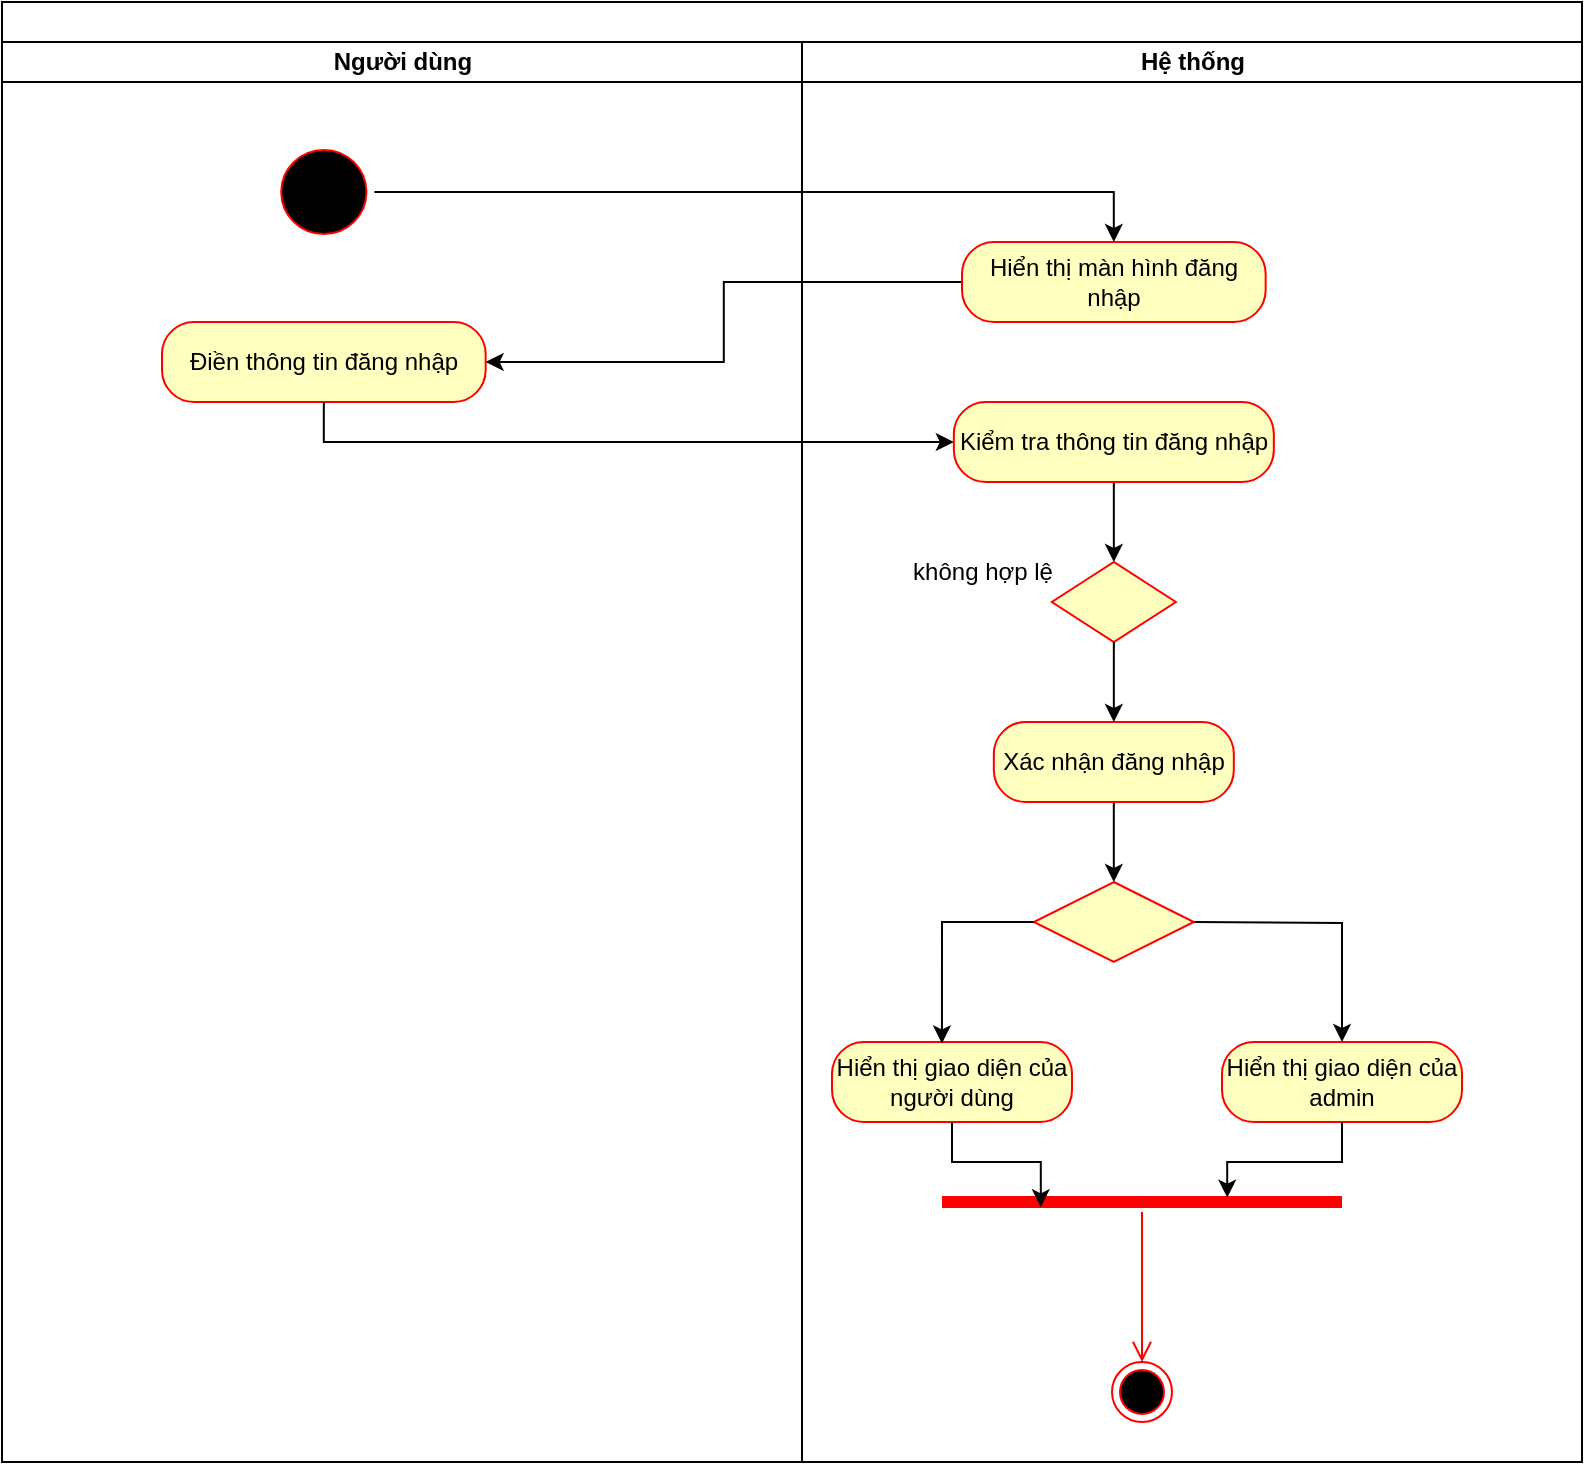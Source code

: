 <mxfile version="23.1.6" type="github">
  <diagram name="Page-1" id="e7e014a7-5840-1c2e-5031-d8a46d1fe8dd">
    <mxGraphModel dx="1145" dy="629" grid="1" gridSize="10" guides="1" tooltips="1" connect="1" arrows="1" fold="1" page="1" pageScale="1" pageWidth="1169" pageHeight="826" background="none" math="0" shadow="0">
      <root>
        <mxCell id="0" />
        <mxCell id="1" parent="0" />
        <mxCell id="3pHODhPSXyVhm8R5EIDx-41" value="" style="swimlane;childLayout=stackLayout;resizeParent=1;resizeParentMax=0;startSize=20;html=1;" vertex="1" parent="1">
          <mxGeometry x="200" y="40" width="790" height="730" as="geometry">
            <mxRectangle x="200" y="40" width="50" height="40" as="alternateBounds" />
          </mxGeometry>
        </mxCell>
        <mxCell id="3pHODhPSXyVhm8R5EIDx-42" value="Người dùng" style="swimlane;startSize=20;html=1;" vertex="1" parent="3pHODhPSXyVhm8R5EIDx-41">
          <mxGeometry y="20" width="400" height="710" as="geometry">
            <mxRectangle y="20" width="40" height="460" as="alternateBounds" />
          </mxGeometry>
        </mxCell>
        <mxCell id="3pHODhPSXyVhm8R5EIDx-43" value="" style="ellipse;shape=startState;fillColor=#000000;strokeColor=#ff0000;" vertex="1" parent="3pHODhPSXyVhm8R5EIDx-42">
          <mxGeometry x="135.611" y="50" width="50.612" height="50.0" as="geometry" />
        </mxCell>
        <mxCell id="3pHODhPSXyVhm8R5EIDx-44" value="Điền thông tin đăng nhập" style="rounded=1;whiteSpace=wrap;html=1;arcSize=40;fontColor=#000000;fillColor=#ffffc0;strokeColor=#ff0000;" vertex="1" parent="3pHODhPSXyVhm8R5EIDx-42">
          <mxGeometry x="80" y="140" width="161.83" height="40" as="geometry" />
        </mxCell>
        <mxCell id="3pHODhPSXyVhm8R5EIDx-59" value="" style="edgeStyle=orthogonalEdgeStyle;rounded=0;orthogonalLoop=1;jettySize=auto;html=1;" edge="1" parent="3pHODhPSXyVhm8R5EIDx-41" source="3pHODhPSXyVhm8R5EIDx-52" target="3pHODhPSXyVhm8R5EIDx-44">
          <mxGeometry relative="1" as="geometry" />
        </mxCell>
        <mxCell id="3pHODhPSXyVhm8R5EIDx-60" style="edgeStyle=orthogonalEdgeStyle;rounded=0;orthogonalLoop=1;jettySize=auto;html=1;exitX=1;exitY=0.5;exitDx=0;exitDy=0;entryX=0.5;entryY=0;entryDx=0;entryDy=0;" edge="1" parent="3pHODhPSXyVhm8R5EIDx-41" source="3pHODhPSXyVhm8R5EIDx-43" target="3pHODhPSXyVhm8R5EIDx-52">
          <mxGeometry relative="1" as="geometry" />
        </mxCell>
        <mxCell id="3pHODhPSXyVhm8R5EIDx-61" style="edgeStyle=orthogonalEdgeStyle;rounded=0;orthogonalLoop=1;jettySize=auto;html=1;exitX=0.5;exitY=1;exitDx=0;exitDy=0;entryX=0;entryY=0.5;entryDx=0;entryDy=0;" edge="1" parent="3pHODhPSXyVhm8R5EIDx-41" source="3pHODhPSXyVhm8R5EIDx-44" target="3pHODhPSXyVhm8R5EIDx-51">
          <mxGeometry relative="1" as="geometry" />
        </mxCell>
        <mxCell id="3pHODhPSXyVhm8R5EIDx-49" value="Hệ thống" style="swimlane;startSize=20;html=1;" vertex="1" parent="3pHODhPSXyVhm8R5EIDx-41">
          <mxGeometry x="400" y="20" width="390" height="710" as="geometry" />
        </mxCell>
        <mxCell id="3pHODhPSXyVhm8R5EIDx-50" style="edgeStyle=orthogonalEdgeStyle;rounded=0;orthogonalLoop=1;jettySize=auto;html=1;exitX=0.5;exitY=1;exitDx=0;exitDy=0;entryX=0.5;entryY=0;entryDx=0;entryDy=0;" edge="1" parent="3pHODhPSXyVhm8R5EIDx-49" source="3pHODhPSXyVhm8R5EIDx-51" target="3pHODhPSXyVhm8R5EIDx-53">
          <mxGeometry relative="1" as="geometry" />
        </mxCell>
        <mxCell id="3pHODhPSXyVhm8R5EIDx-51" value="Kiểm tra thông tin đăng nhập" style="whiteSpace=wrap;html=1;fillColor=#ffffc0;strokeColor=#ff0000;fontColor=#000000;rounded=1;arcSize=40;" vertex="1" parent="3pHODhPSXyVhm8R5EIDx-49">
          <mxGeometry x="75.92" y="180" width="160" height="40" as="geometry" />
        </mxCell>
        <mxCell id="3pHODhPSXyVhm8R5EIDx-52" value="Hiển thị màn hình đăng nhập" style="rounded=1;whiteSpace=wrap;html=1;arcSize=40;fontColor=#000000;fillColor=#ffffc0;strokeColor=#ff0000;" vertex="1" parent="3pHODhPSXyVhm8R5EIDx-49">
          <mxGeometry x="80" y="100" width="151.83" height="40" as="geometry" />
        </mxCell>
        <mxCell id="3pHODhPSXyVhm8R5EIDx-53" value="" style="rhombus;whiteSpace=wrap;html=1;fillColor=#ffffc0;strokeColor=#ff0000;fontColor=#000000;rounded=1;arcSize=0;" vertex="1" parent="3pHODhPSXyVhm8R5EIDx-49">
          <mxGeometry x="124.9" y="260" width="62.04" height="40" as="geometry" />
        </mxCell>
        <mxCell id="3pHODhPSXyVhm8R5EIDx-54" value="không hợp lệ" style="text;html=1;align=center;verticalAlign=middle;resizable=0;points=[];autosize=1;strokeColor=none;fillColor=none;" vertex="1" parent="3pHODhPSXyVhm8R5EIDx-49">
          <mxGeometry x="45" y="250" width="90" height="30" as="geometry" />
        </mxCell>
        <mxCell id="3pHODhPSXyVhm8R5EIDx-79" style="edgeStyle=orthogonalEdgeStyle;rounded=0;orthogonalLoop=1;jettySize=auto;html=1;exitX=0.5;exitY=1;exitDx=0;exitDy=0;entryX=0.5;entryY=0;entryDx=0;entryDy=0;" edge="1" parent="3pHODhPSXyVhm8R5EIDx-49" source="3pHODhPSXyVhm8R5EIDx-72" target="3pHODhPSXyVhm8R5EIDx-76">
          <mxGeometry relative="1" as="geometry" />
        </mxCell>
        <mxCell id="3pHODhPSXyVhm8R5EIDx-72" value="Xác nhận đăng nhập" style="rounded=1;whiteSpace=wrap;html=1;arcSize=40;fontColor=#000000;fillColor=#ffffc0;strokeColor=#ff0000;" vertex="1" parent="3pHODhPSXyVhm8R5EIDx-49">
          <mxGeometry x="95.913" y="340" width="120" height="40" as="geometry" />
        </mxCell>
        <mxCell id="3pHODhPSXyVhm8R5EIDx-71" style="edgeStyle=orthogonalEdgeStyle;rounded=0;orthogonalLoop=1;jettySize=auto;html=1;exitX=0.5;exitY=1;exitDx=0;exitDy=0;" edge="1" parent="3pHODhPSXyVhm8R5EIDx-49" source="3pHODhPSXyVhm8R5EIDx-53" target="3pHODhPSXyVhm8R5EIDx-72">
          <mxGeometry relative="1" as="geometry">
            <mxPoint x="155.833" y="340" as="targetPoint" />
          </mxGeometry>
        </mxCell>
        <mxCell id="3pHODhPSXyVhm8R5EIDx-84" style="edgeStyle=orthogonalEdgeStyle;rounded=0;orthogonalLoop=1;jettySize=auto;html=1;exitX=1;exitY=0.5;exitDx=0;exitDy=0;" edge="1" parent="3pHODhPSXyVhm8R5EIDx-49" source="3pHODhPSXyVhm8R5EIDx-76">
          <mxGeometry relative="1" as="geometry">
            <mxPoint x="196.138" y="439.69" as="targetPoint" />
          </mxGeometry>
        </mxCell>
        <mxCell id="3pHODhPSXyVhm8R5EIDx-86" value="" style="edgeStyle=orthogonalEdgeStyle;rounded=0;orthogonalLoop=1;jettySize=auto;html=1;entryX=0.5;entryY=0;entryDx=0;entryDy=0;" edge="1" parent="3pHODhPSXyVhm8R5EIDx-49" target="3pHODhPSXyVhm8R5EIDx-87">
          <mxGeometry relative="1" as="geometry">
            <mxPoint x="195.911" y="439.999" as="sourcePoint" />
            <mxPoint x="295.89" y="480.01" as="targetPoint" />
          </mxGeometry>
        </mxCell>
        <mxCell id="3pHODhPSXyVhm8R5EIDx-76" value="" style="rhombus;whiteSpace=wrap;html=1;fontColor=#000000;fillColor=#ffffc0;strokeColor=#ff0000;" vertex="1" parent="3pHODhPSXyVhm8R5EIDx-49">
          <mxGeometry x="115.91" y="420" width="80" height="40" as="geometry" />
        </mxCell>
        <mxCell id="3pHODhPSXyVhm8R5EIDx-80" value="Hiển thị giao diện của người dùng" style="rounded=1;whiteSpace=wrap;html=1;arcSize=40;fontColor=#000000;fillColor=#ffffc0;strokeColor=#ff0000;" vertex="1" parent="3pHODhPSXyVhm8R5EIDx-49">
          <mxGeometry x="15" y="500" width="120" height="40" as="geometry" />
        </mxCell>
        <mxCell id="3pHODhPSXyVhm8R5EIDx-83" style="edgeStyle=orthogonalEdgeStyle;rounded=0;orthogonalLoop=1;jettySize=auto;html=1;exitX=0;exitY=0.5;exitDx=0;exitDy=0;entryX=0.458;entryY=0.018;entryDx=0;entryDy=0;entryPerimeter=0;" edge="1" parent="3pHODhPSXyVhm8R5EIDx-49" source="3pHODhPSXyVhm8R5EIDx-76" target="3pHODhPSXyVhm8R5EIDx-80">
          <mxGeometry relative="1" as="geometry" />
        </mxCell>
        <mxCell id="3pHODhPSXyVhm8R5EIDx-87" value="Hiển thị giao diện của admin" style="rounded=1;whiteSpace=wrap;html=1;arcSize=40;fontColor=#000000;fillColor=#ffffc0;strokeColor=#ff0000;" vertex="1" parent="3pHODhPSXyVhm8R5EIDx-49">
          <mxGeometry x="210" y="500" width="120" height="40" as="geometry" />
        </mxCell>
        <mxCell id="3pHODhPSXyVhm8R5EIDx-88" value="" style="ellipse;html=1;shape=endState;fillColor=#000000;strokeColor=#ff0000;" vertex="1" parent="3pHODhPSXyVhm8R5EIDx-49">
          <mxGeometry x="155.0" y="660" width="30" height="30" as="geometry" />
        </mxCell>
        <mxCell id="3pHODhPSXyVhm8R5EIDx-89" value="" style="shape=line;html=1;strokeWidth=6;strokeColor=#ff0000;" vertex="1" parent="3pHODhPSXyVhm8R5EIDx-49">
          <mxGeometry x="70" y="575" width="200" height="10" as="geometry" />
        </mxCell>
        <mxCell id="3pHODhPSXyVhm8R5EIDx-90" value="" style="edgeStyle=orthogonalEdgeStyle;html=1;verticalAlign=bottom;endArrow=open;endSize=8;strokeColor=#ff0000;rounded=0;entryX=0.5;entryY=0;entryDx=0;entryDy=0;" edge="1" source="3pHODhPSXyVhm8R5EIDx-89" parent="3pHODhPSXyVhm8R5EIDx-49" target="3pHODhPSXyVhm8R5EIDx-88">
          <mxGeometry relative="1" as="geometry">
            <mxPoint x="170" y="655" as="targetPoint" />
          </mxGeometry>
        </mxCell>
        <mxCell id="3pHODhPSXyVhm8R5EIDx-92" style="edgeStyle=orthogonalEdgeStyle;rounded=0;orthogonalLoop=1;jettySize=auto;html=1;exitX=0.5;exitY=1;exitDx=0;exitDy=0;entryX=0.247;entryY=0.764;entryDx=0;entryDy=0;entryPerimeter=0;" edge="1" parent="3pHODhPSXyVhm8R5EIDx-49" source="3pHODhPSXyVhm8R5EIDx-80" target="3pHODhPSXyVhm8R5EIDx-89">
          <mxGeometry relative="1" as="geometry" />
        </mxCell>
        <mxCell id="3pHODhPSXyVhm8R5EIDx-93" style="edgeStyle=orthogonalEdgeStyle;rounded=0;orthogonalLoop=1;jettySize=auto;html=1;entryX=0.713;entryY=0.283;entryDx=0;entryDy=0;entryPerimeter=0;" edge="1" parent="3pHODhPSXyVhm8R5EIDx-49" source="3pHODhPSXyVhm8R5EIDx-87" target="3pHODhPSXyVhm8R5EIDx-89">
          <mxGeometry relative="1" as="geometry" />
        </mxCell>
      </root>
    </mxGraphModel>
  </diagram>
</mxfile>
